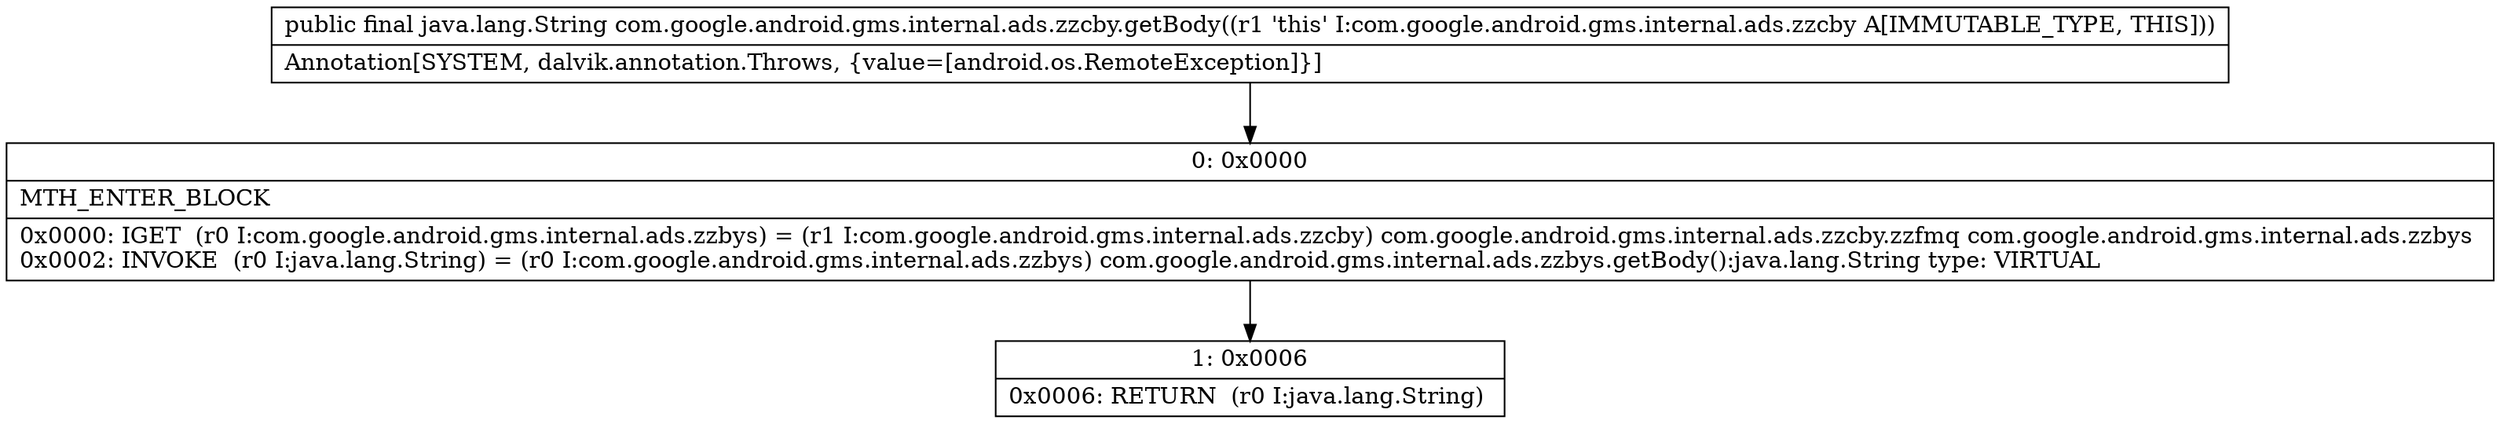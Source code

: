 digraph "CFG forcom.google.android.gms.internal.ads.zzcby.getBody()Ljava\/lang\/String;" {
Node_0 [shape=record,label="{0\:\ 0x0000|MTH_ENTER_BLOCK\l|0x0000: IGET  (r0 I:com.google.android.gms.internal.ads.zzbys) = (r1 I:com.google.android.gms.internal.ads.zzcby) com.google.android.gms.internal.ads.zzcby.zzfmq com.google.android.gms.internal.ads.zzbys \l0x0002: INVOKE  (r0 I:java.lang.String) = (r0 I:com.google.android.gms.internal.ads.zzbys) com.google.android.gms.internal.ads.zzbys.getBody():java.lang.String type: VIRTUAL \l}"];
Node_1 [shape=record,label="{1\:\ 0x0006|0x0006: RETURN  (r0 I:java.lang.String) \l}"];
MethodNode[shape=record,label="{public final java.lang.String com.google.android.gms.internal.ads.zzcby.getBody((r1 'this' I:com.google.android.gms.internal.ads.zzcby A[IMMUTABLE_TYPE, THIS]))  | Annotation[SYSTEM, dalvik.annotation.Throws, \{value=[android.os.RemoteException]\}]\l}"];
MethodNode -> Node_0;
Node_0 -> Node_1;
}

